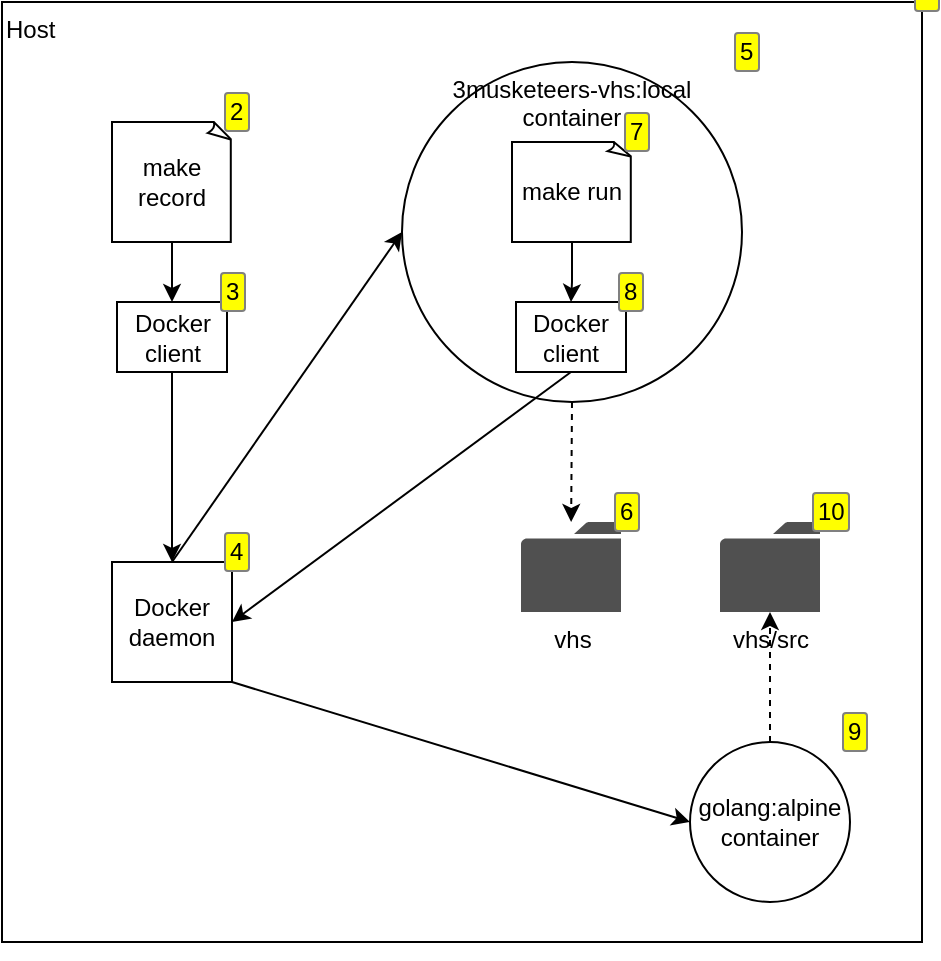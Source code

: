 <mxfile version="22.1.16" type="device">
  <diagram name="Page-1" id="BM9KBNLmi8wGOLRG7XOS">
    <mxGraphModel dx="1434" dy="879" grid="1" gridSize="10" guides="1" tooltips="1" connect="1" arrows="1" fold="1" page="1" pageScale="1" pageWidth="827" pageHeight="1169" math="0" shadow="0">
      <root>
        <mxCell id="0" />
        <mxCell id="1" parent="0" />
        <mxCell id="tfHJQHFD1TpQ0VCaRhFc-2" value="Host" style="rounded=0;whiteSpace=wrap;html=1;align=left;verticalAlign=top;enumerate=1;" parent="1" vertex="1">
          <mxGeometry x="30" y="30" width="460" height="470" as="geometry" />
        </mxCell>
        <mxCell id="tfHJQHFD1TpQ0VCaRhFc-12" value="make record" style="whiteSpace=wrap;html=1;shape=mxgraph.basic.document;enumerate=1;" parent="1" vertex="1">
          <mxGeometry x="85" y="90" width="60" height="60" as="geometry" />
        </mxCell>
        <mxCell id="_bwbsy2TYnxsbs1w3jjb-2" value="Docker&lt;br&gt;client" style="rounded=0;whiteSpace=wrap;html=1;enumerate=1;" vertex="1" parent="1">
          <mxGeometry x="87.5" y="180" width="55" height="35" as="geometry" />
        </mxCell>
        <mxCell id="tfHJQHFD1TpQ0VCaRhFc-25" value="Docker&lt;br&gt;daemon" style="whiteSpace=wrap;html=1;aspect=fixed;enumerate=1;" parent="1" vertex="1">
          <mxGeometry x="85" y="310" width="60" height="60" as="geometry" />
        </mxCell>
        <mxCell id="tfHJQHFD1TpQ0VCaRhFc-5" value="3musketeers-vhs:local&lt;br&gt;container" style="ellipse;whiteSpace=wrap;html=1;aspect=fixed;horizontal=1;verticalAlign=top;enumerate=1;" parent="1" vertex="1">
          <mxGeometry x="230" y="60" width="170" height="170" as="geometry" />
        </mxCell>
        <mxCell id="tfHJQHFD1TpQ0VCaRhFc-3" value="vhs&lt;br&gt;" style="sketch=0;pointerEvents=1;shadow=0;dashed=0;html=1;strokeColor=none;fillColor=#505050;labelPosition=center;verticalLabelPosition=bottom;verticalAlign=top;outlineConnect=0;align=center;shape=mxgraph.office.concepts.folder;enumerate=1;" parent="1" vertex="1">
          <mxGeometry x="289.5" y="290" width="50" height="45" as="geometry" />
        </mxCell>
        <mxCell id="tfHJQHFD1TpQ0VCaRhFc-13" value="" style="edgeStyle=none;rounded=0;orthogonalLoop=1;jettySize=auto;html=1;entryX=0;entryY=0.5;entryDx=0;entryDy=0;startArrow=none;startFill=0;exitX=0.5;exitY=0;exitDx=0;exitDy=0;" parent="1" source="tfHJQHFD1TpQ0VCaRhFc-25" target="tfHJQHFD1TpQ0VCaRhFc-5" edge="1">
          <mxGeometry relative="1" as="geometry">
            <mxPoint x="134.564" y="250" as="sourcePoint" />
          </mxGeometry>
        </mxCell>
        <mxCell id="tfHJQHFD1TpQ0VCaRhFc-20" value="&lt;br&gt;" style="edgeStyle=none;rounded=0;orthogonalLoop=1;jettySize=auto;html=1;entryX=0;entryY=0.5;entryDx=0;entryDy=0;exitX=1;exitY=1;exitDx=0;exitDy=0;" parent="1" source="tfHJQHFD1TpQ0VCaRhFc-25" target="tfHJQHFD1TpQ0VCaRhFc-16" edge="1">
          <mxGeometry relative="1" as="geometry">
            <mxPoint x="143.445" y="299.2" as="sourcePoint" />
          </mxGeometry>
        </mxCell>
        <mxCell id="tfHJQHFD1TpQ0VCaRhFc-15" style="edgeStyle=none;rounded=0;orthogonalLoop=1;jettySize=auto;html=1;dashed=1;" parent="1" source="tfHJQHFD1TpQ0VCaRhFc-5" target="tfHJQHFD1TpQ0VCaRhFc-3" edge="1">
          <mxGeometry relative="1" as="geometry" />
        </mxCell>
        <mxCell id="_bwbsy2TYnxsbs1w3jjb-3" style="edgeStyle=orthogonalEdgeStyle;rounded=0;orthogonalLoop=1;jettySize=auto;html=1;entryX=0.5;entryY=0;entryDx=0;entryDy=0;" edge="1" parent="1" source="tfHJQHFD1TpQ0VCaRhFc-12" target="_bwbsy2TYnxsbs1w3jjb-2">
          <mxGeometry relative="1" as="geometry" />
        </mxCell>
        <mxCell id="tfHJQHFD1TpQ0VCaRhFc-14" style="edgeStyle=none;rounded=0;orthogonalLoop=1;jettySize=auto;html=1;exitX=1;exitY=1;exitDx=0;exitDy=0;" parent="1" source="tfHJQHFD1TpQ0VCaRhFc-2" target="tfHJQHFD1TpQ0VCaRhFc-2" edge="1">
          <mxGeometry relative="1" as="geometry" />
        </mxCell>
        <mxCell id="tfHJQHFD1TpQ0VCaRhFc-24" style="edgeStyle=none;rounded=0;orthogonalLoop=1;jettySize=auto;html=1;dashed=1;" parent="1" source="tfHJQHFD1TpQ0VCaRhFc-16" target="tfHJQHFD1TpQ0VCaRhFc-21" edge="1">
          <mxGeometry relative="1" as="geometry" />
        </mxCell>
        <mxCell id="tfHJQHFD1TpQ0VCaRhFc-18" value="make run" style="whiteSpace=wrap;html=1;shape=mxgraph.basic.document;enumerate=1;" parent="1" vertex="1">
          <mxGeometry x="285" y="100" width="60" height="50" as="geometry" />
        </mxCell>
        <mxCell id="_bwbsy2TYnxsbs1w3jjb-5" value="Docker&lt;br&gt;client" style="rounded=0;whiteSpace=wrap;html=1;enumerate=1;" vertex="1" parent="1">
          <mxGeometry x="287" y="180" width="55" height="35" as="geometry" />
        </mxCell>
        <mxCell id="tfHJQHFD1TpQ0VCaRhFc-16" value="golang:alpine&lt;br&gt;container" style="ellipse;whiteSpace=wrap;html=1;aspect=fixed;enumerate=1;" parent="1" vertex="1">
          <mxGeometry x="374" y="400" width="80" height="80" as="geometry" />
        </mxCell>
        <mxCell id="tfHJQHFD1TpQ0VCaRhFc-19" value="" style="edgeStyle=none;rounded=0;orthogonalLoop=1;jettySize=auto;html=1;entryX=1;entryY=0.5;entryDx=0;entryDy=0;exitX=0.5;exitY=1;exitDx=0;exitDy=0;" parent="1" source="_bwbsy2TYnxsbs1w3jjb-5" target="tfHJQHFD1TpQ0VCaRhFc-25" edge="1">
          <mxGeometry relative="1" as="geometry">
            <mxPoint x="145" y="255.205" as="targetPoint" />
          </mxGeometry>
        </mxCell>
        <mxCell id="_bwbsy2TYnxsbs1w3jjb-6" style="edgeStyle=orthogonalEdgeStyle;rounded=0;orthogonalLoop=1;jettySize=auto;html=1;entryX=0.5;entryY=0;entryDx=0;entryDy=0;" edge="1" parent="1" source="tfHJQHFD1TpQ0VCaRhFc-18" target="_bwbsy2TYnxsbs1w3jjb-5">
          <mxGeometry relative="1" as="geometry" />
        </mxCell>
        <mxCell id="tfHJQHFD1TpQ0VCaRhFc-21" value="vhs/src" style="sketch=0;pointerEvents=1;shadow=0;dashed=0;html=1;strokeColor=none;fillColor=#505050;labelPosition=center;verticalLabelPosition=bottom;verticalAlign=top;outlineConnect=0;align=center;shape=mxgraph.office.concepts.folder;enumerate=1;" parent="1" vertex="1">
          <mxGeometry x="389" y="290" width="50" height="45" as="geometry" />
        </mxCell>
        <mxCell id="_bwbsy2TYnxsbs1w3jjb-4" style="edgeStyle=orthogonalEdgeStyle;rounded=0;orthogonalLoop=1;jettySize=auto;html=1;entryX=0.5;entryY=0;entryDx=0;entryDy=0;" edge="1" parent="1" source="_bwbsy2TYnxsbs1w3jjb-2" target="tfHJQHFD1TpQ0VCaRhFc-25">
          <mxGeometry relative="1" as="geometry" />
        </mxCell>
      </root>
    </mxGraphModel>
  </diagram>
</mxfile>
